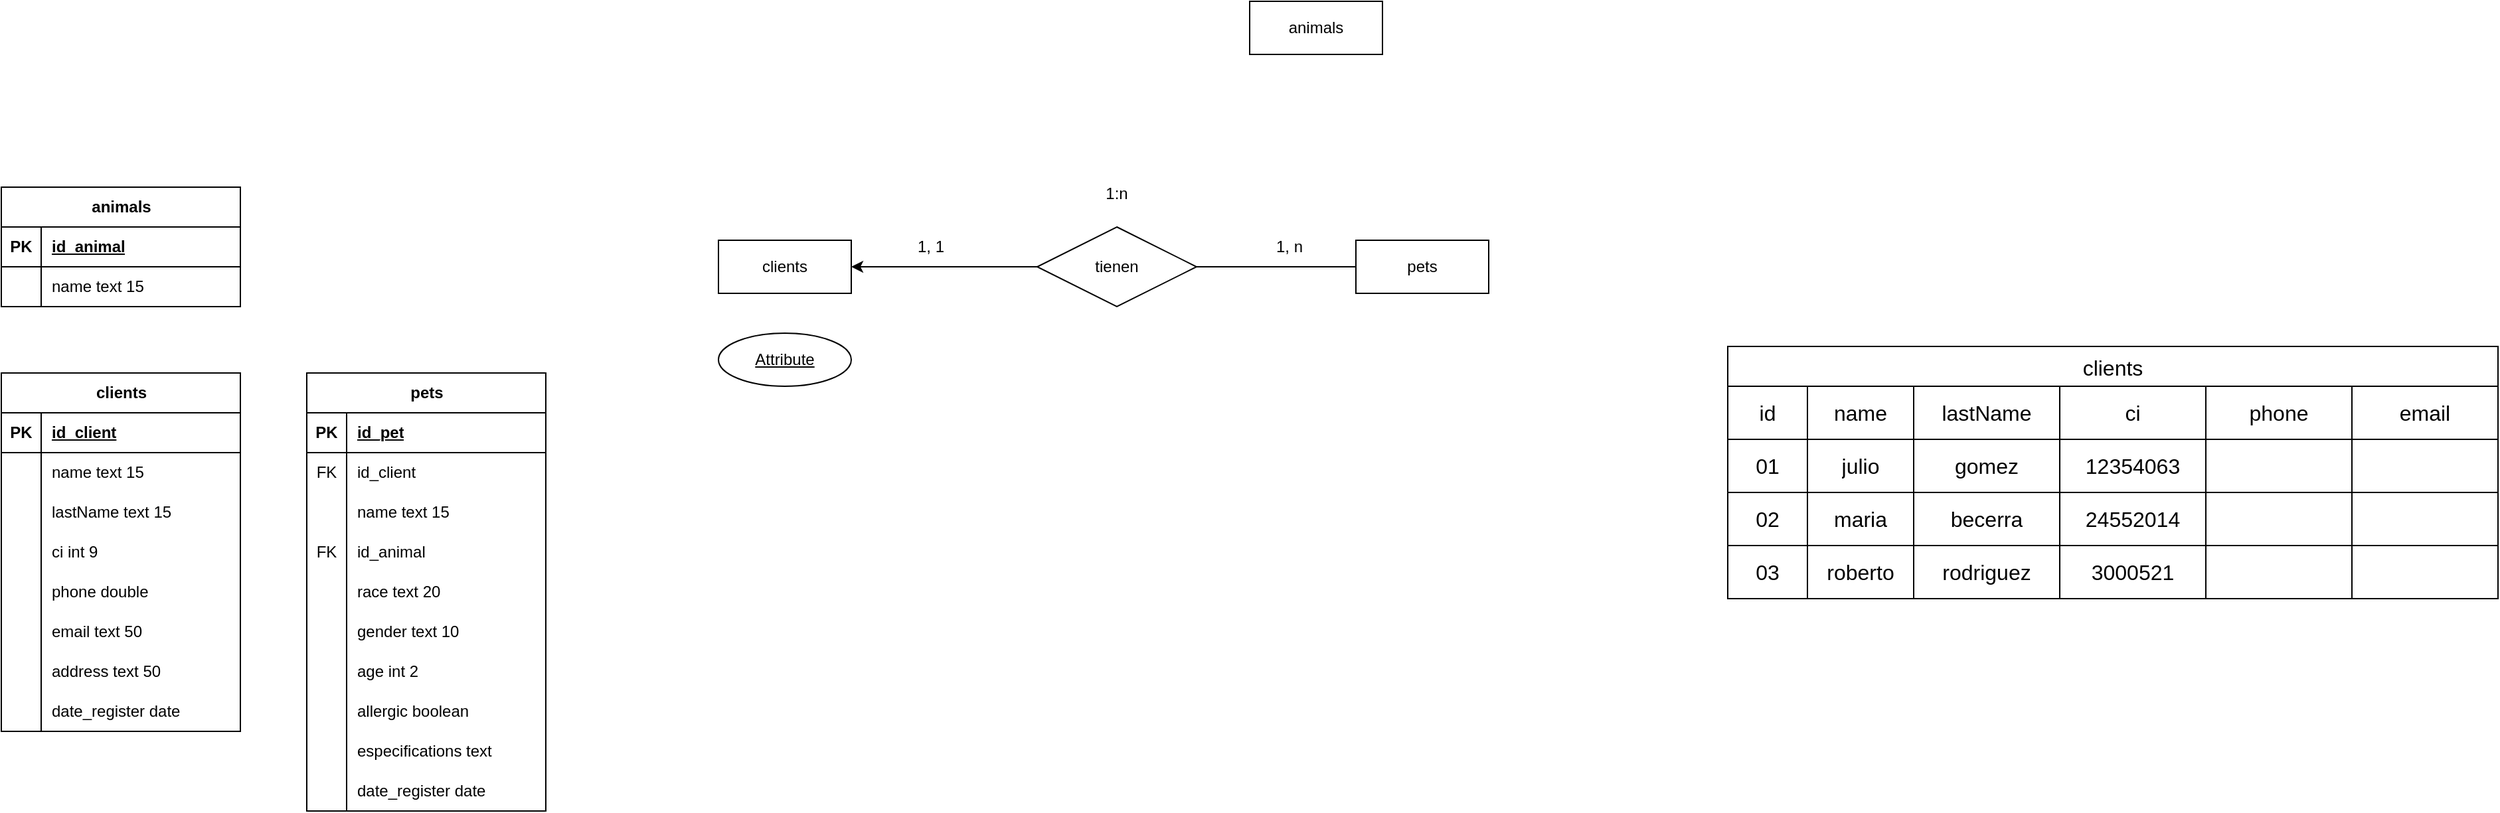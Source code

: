 <mxfile version="23.1.0" type="github">
  <diagram id="C5RBs43oDa-KdzZeNtuy" name="Page-1">
    <mxGraphModel dx="718" dy="380" grid="1" gridSize="10" guides="1" tooltips="1" connect="1" arrows="1" fold="1" page="1" pageScale="1" pageWidth="827" pageHeight="1169" math="0" shadow="0">
      <root>
        <mxCell id="WIyWlLk6GJQsqaUBKTNV-0" />
        <mxCell id="WIyWlLk6GJQsqaUBKTNV-1" parent="WIyWlLk6GJQsqaUBKTNV-0" />
        <mxCell id="Xl_hJQrpA6SD4v0uO2YM-14" value="clients" style="shape=table;startSize=30;container=1;collapsible=1;childLayout=tableLayout;fixedRows=1;rowLines=0;fontStyle=1;align=center;resizeLast=1;html=1;" parent="WIyWlLk6GJQsqaUBKTNV-1" vertex="1">
          <mxGeometry x="140" y="380" width="180" height="270" as="geometry" />
        </mxCell>
        <mxCell id="Xl_hJQrpA6SD4v0uO2YM-15" value="" style="shape=tableRow;horizontal=0;startSize=0;swimlaneHead=0;swimlaneBody=0;fillColor=none;collapsible=0;dropTarget=0;points=[[0,0.5],[1,0.5]];portConstraint=eastwest;top=0;left=0;right=0;bottom=1;" parent="Xl_hJQrpA6SD4v0uO2YM-14" vertex="1">
          <mxGeometry y="30" width="180" height="30" as="geometry" />
        </mxCell>
        <mxCell id="Xl_hJQrpA6SD4v0uO2YM-16" value="PK" style="shape=partialRectangle;connectable=0;fillColor=none;top=0;left=0;bottom=0;right=0;fontStyle=1;overflow=hidden;whiteSpace=wrap;html=1;" parent="Xl_hJQrpA6SD4v0uO2YM-15" vertex="1">
          <mxGeometry width="30" height="30" as="geometry">
            <mxRectangle width="30" height="30" as="alternateBounds" />
          </mxGeometry>
        </mxCell>
        <mxCell id="Xl_hJQrpA6SD4v0uO2YM-17" value="id_client" style="shape=partialRectangle;connectable=0;fillColor=none;top=0;left=0;bottom=0;right=0;align=left;spacingLeft=6;fontStyle=5;overflow=hidden;whiteSpace=wrap;html=1;" parent="Xl_hJQrpA6SD4v0uO2YM-15" vertex="1">
          <mxGeometry x="30" width="150" height="30" as="geometry">
            <mxRectangle width="150" height="30" as="alternateBounds" />
          </mxGeometry>
        </mxCell>
        <mxCell id="Xl_hJQrpA6SD4v0uO2YM-18" value="" style="shape=tableRow;horizontal=0;startSize=0;swimlaneHead=0;swimlaneBody=0;fillColor=none;collapsible=0;dropTarget=0;points=[[0,0.5],[1,0.5]];portConstraint=eastwest;top=0;left=0;right=0;bottom=0;" parent="Xl_hJQrpA6SD4v0uO2YM-14" vertex="1">
          <mxGeometry y="60" width="180" height="30" as="geometry" />
        </mxCell>
        <mxCell id="Xl_hJQrpA6SD4v0uO2YM-19" value="" style="shape=partialRectangle;connectable=0;fillColor=none;top=0;left=0;bottom=0;right=0;editable=1;overflow=hidden;whiteSpace=wrap;html=1;" parent="Xl_hJQrpA6SD4v0uO2YM-18" vertex="1">
          <mxGeometry width="30" height="30" as="geometry">
            <mxRectangle width="30" height="30" as="alternateBounds" />
          </mxGeometry>
        </mxCell>
        <mxCell id="Xl_hJQrpA6SD4v0uO2YM-20" value="name text 15" style="shape=partialRectangle;connectable=0;fillColor=none;top=0;left=0;bottom=0;right=0;align=left;spacingLeft=6;overflow=hidden;whiteSpace=wrap;html=1;" parent="Xl_hJQrpA6SD4v0uO2YM-18" vertex="1">
          <mxGeometry x="30" width="150" height="30" as="geometry">
            <mxRectangle width="150" height="30" as="alternateBounds" />
          </mxGeometry>
        </mxCell>
        <mxCell id="Xl_hJQrpA6SD4v0uO2YM-21" value="" style="shape=tableRow;horizontal=0;startSize=0;swimlaneHead=0;swimlaneBody=0;fillColor=none;collapsible=0;dropTarget=0;points=[[0,0.5],[1,0.5]];portConstraint=eastwest;top=0;left=0;right=0;bottom=0;" parent="Xl_hJQrpA6SD4v0uO2YM-14" vertex="1">
          <mxGeometry y="90" width="180" height="30" as="geometry" />
        </mxCell>
        <mxCell id="Xl_hJQrpA6SD4v0uO2YM-22" value="" style="shape=partialRectangle;connectable=0;fillColor=none;top=0;left=0;bottom=0;right=0;editable=1;overflow=hidden;whiteSpace=wrap;html=1;" parent="Xl_hJQrpA6SD4v0uO2YM-21" vertex="1">
          <mxGeometry width="30" height="30" as="geometry">
            <mxRectangle width="30" height="30" as="alternateBounds" />
          </mxGeometry>
        </mxCell>
        <mxCell id="Xl_hJQrpA6SD4v0uO2YM-23" value="lastName text 15" style="shape=partialRectangle;connectable=0;fillColor=none;top=0;left=0;bottom=0;right=0;align=left;spacingLeft=6;overflow=hidden;whiteSpace=wrap;html=1;" parent="Xl_hJQrpA6SD4v0uO2YM-21" vertex="1">
          <mxGeometry x="30" width="150" height="30" as="geometry">
            <mxRectangle width="150" height="30" as="alternateBounds" />
          </mxGeometry>
        </mxCell>
        <mxCell id="Xl_hJQrpA6SD4v0uO2YM-24" value="" style="shape=tableRow;horizontal=0;startSize=0;swimlaneHead=0;swimlaneBody=0;fillColor=none;collapsible=0;dropTarget=0;points=[[0,0.5],[1,0.5]];portConstraint=eastwest;top=0;left=0;right=0;bottom=0;" parent="Xl_hJQrpA6SD4v0uO2YM-14" vertex="1">
          <mxGeometry y="120" width="180" height="30" as="geometry" />
        </mxCell>
        <mxCell id="Xl_hJQrpA6SD4v0uO2YM-25" value="" style="shape=partialRectangle;connectable=0;fillColor=none;top=0;left=0;bottom=0;right=0;editable=1;overflow=hidden;whiteSpace=wrap;html=1;" parent="Xl_hJQrpA6SD4v0uO2YM-24" vertex="1">
          <mxGeometry width="30" height="30" as="geometry">
            <mxRectangle width="30" height="30" as="alternateBounds" />
          </mxGeometry>
        </mxCell>
        <mxCell id="Xl_hJQrpA6SD4v0uO2YM-26" value="ci int 9" style="shape=partialRectangle;connectable=0;fillColor=none;top=0;left=0;bottom=0;right=0;align=left;spacingLeft=6;overflow=hidden;whiteSpace=wrap;html=1;" parent="Xl_hJQrpA6SD4v0uO2YM-24" vertex="1">
          <mxGeometry x="30" width="150" height="30" as="geometry">
            <mxRectangle width="150" height="30" as="alternateBounds" />
          </mxGeometry>
        </mxCell>
        <mxCell id="Xl_hJQrpA6SD4v0uO2YM-27" style="shape=tableRow;horizontal=0;startSize=0;swimlaneHead=0;swimlaneBody=0;fillColor=none;collapsible=0;dropTarget=0;points=[[0,0.5],[1,0.5]];portConstraint=eastwest;top=0;left=0;right=0;bottom=0;" parent="Xl_hJQrpA6SD4v0uO2YM-14" vertex="1">
          <mxGeometry y="150" width="180" height="30" as="geometry" />
        </mxCell>
        <mxCell id="Xl_hJQrpA6SD4v0uO2YM-28" style="shape=partialRectangle;connectable=0;fillColor=none;top=0;left=0;bottom=0;right=0;editable=1;overflow=hidden;whiteSpace=wrap;html=1;" parent="Xl_hJQrpA6SD4v0uO2YM-27" vertex="1">
          <mxGeometry width="30" height="30" as="geometry">
            <mxRectangle width="30" height="30" as="alternateBounds" />
          </mxGeometry>
        </mxCell>
        <mxCell id="Xl_hJQrpA6SD4v0uO2YM-29" value="phone double" style="shape=partialRectangle;connectable=0;fillColor=none;top=0;left=0;bottom=0;right=0;align=left;spacingLeft=6;overflow=hidden;whiteSpace=wrap;html=1;" parent="Xl_hJQrpA6SD4v0uO2YM-27" vertex="1">
          <mxGeometry x="30" width="150" height="30" as="geometry">
            <mxRectangle width="150" height="30" as="alternateBounds" />
          </mxGeometry>
        </mxCell>
        <mxCell id="Xl_hJQrpA6SD4v0uO2YM-30" style="shape=tableRow;horizontal=0;startSize=0;swimlaneHead=0;swimlaneBody=0;fillColor=none;collapsible=0;dropTarget=0;points=[[0,0.5],[1,0.5]];portConstraint=eastwest;top=0;left=0;right=0;bottom=0;" parent="Xl_hJQrpA6SD4v0uO2YM-14" vertex="1">
          <mxGeometry y="180" width="180" height="30" as="geometry" />
        </mxCell>
        <mxCell id="Xl_hJQrpA6SD4v0uO2YM-31" style="shape=partialRectangle;connectable=0;fillColor=none;top=0;left=0;bottom=0;right=0;editable=1;overflow=hidden;whiteSpace=wrap;html=1;" parent="Xl_hJQrpA6SD4v0uO2YM-30" vertex="1">
          <mxGeometry width="30" height="30" as="geometry">
            <mxRectangle width="30" height="30" as="alternateBounds" />
          </mxGeometry>
        </mxCell>
        <mxCell id="Xl_hJQrpA6SD4v0uO2YM-32" value="email text 50" style="shape=partialRectangle;connectable=0;fillColor=none;top=0;left=0;bottom=0;right=0;align=left;spacingLeft=6;overflow=hidden;whiteSpace=wrap;html=1;" parent="Xl_hJQrpA6SD4v0uO2YM-30" vertex="1">
          <mxGeometry x="30" width="150" height="30" as="geometry">
            <mxRectangle width="150" height="30" as="alternateBounds" />
          </mxGeometry>
        </mxCell>
        <mxCell id="Xl_hJQrpA6SD4v0uO2YM-33" style="shape=tableRow;horizontal=0;startSize=0;swimlaneHead=0;swimlaneBody=0;fillColor=none;collapsible=0;dropTarget=0;points=[[0,0.5],[1,0.5]];portConstraint=eastwest;top=0;left=0;right=0;bottom=0;" parent="Xl_hJQrpA6SD4v0uO2YM-14" vertex="1">
          <mxGeometry y="210" width="180" height="30" as="geometry" />
        </mxCell>
        <mxCell id="Xl_hJQrpA6SD4v0uO2YM-34" style="shape=partialRectangle;connectable=0;fillColor=none;top=0;left=0;bottom=0;right=0;editable=1;overflow=hidden;whiteSpace=wrap;html=1;" parent="Xl_hJQrpA6SD4v0uO2YM-33" vertex="1">
          <mxGeometry width="30" height="30" as="geometry">
            <mxRectangle width="30" height="30" as="alternateBounds" />
          </mxGeometry>
        </mxCell>
        <mxCell id="Xl_hJQrpA6SD4v0uO2YM-35" value="address text 50" style="shape=partialRectangle;connectable=0;fillColor=none;top=0;left=0;bottom=0;right=0;align=left;spacingLeft=6;overflow=hidden;whiteSpace=wrap;html=1;" parent="Xl_hJQrpA6SD4v0uO2YM-33" vertex="1">
          <mxGeometry x="30" width="150" height="30" as="geometry">
            <mxRectangle width="150" height="30" as="alternateBounds" />
          </mxGeometry>
        </mxCell>
        <mxCell id="Xl_hJQrpA6SD4v0uO2YM-36" style="shape=tableRow;horizontal=0;startSize=0;swimlaneHead=0;swimlaneBody=0;fillColor=none;collapsible=0;dropTarget=0;points=[[0,0.5],[1,0.5]];portConstraint=eastwest;top=0;left=0;right=0;bottom=0;" parent="Xl_hJQrpA6SD4v0uO2YM-14" vertex="1">
          <mxGeometry y="240" width="180" height="30" as="geometry" />
        </mxCell>
        <mxCell id="Xl_hJQrpA6SD4v0uO2YM-37" style="shape=partialRectangle;connectable=0;fillColor=none;top=0;left=0;bottom=0;right=0;editable=1;overflow=hidden;whiteSpace=wrap;html=1;" parent="Xl_hJQrpA6SD4v0uO2YM-36" vertex="1">
          <mxGeometry width="30" height="30" as="geometry">
            <mxRectangle width="30" height="30" as="alternateBounds" />
          </mxGeometry>
        </mxCell>
        <mxCell id="Xl_hJQrpA6SD4v0uO2YM-38" value="date_register date" style="shape=partialRectangle;connectable=0;fillColor=none;top=0;left=0;bottom=0;right=0;align=left;spacingLeft=6;overflow=hidden;whiteSpace=wrap;html=1;" parent="Xl_hJQrpA6SD4v0uO2YM-36" vertex="1">
          <mxGeometry x="30" width="150" height="30" as="geometry">
            <mxRectangle width="150" height="30" as="alternateBounds" />
          </mxGeometry>
        </mxCell>
        <mxCell id="Xl_hJQrpA6SD4v0uO2YM-39" value="pets" style="shape=table;startSize=30;container=1;collapsible=1;childLayout=tableLayout;fixedRows=1;rowLines=0;fontStyle=1;align=center;resizeLast=1;html=1;" parent="WIyWlLk6GJQsqaUBKTNV-1" vertex="1">
          <mxGeometry x="370" y="380" width="180" height="330" as="geometry" />
        </mxCell>
        <mxCell id="Xl_hJQrpA6SD4v0uO2YM-40" value="" style="shape=tableRow;horizontal=0;startSize=0;swimlaneHead=0;swimlaneBody=0;fillColor=none;collapsible=0;dropTarget=0;points=[[0,0.5],[1,0.5]];portConstraint=eastwest;top=0;left=0;right=0;bottom=1;" parent="Xl_hJQrpA6SD4v0uO2YM-39" vertex="1">
          <mxGeometry y="30" width="180" height="30" as="geometry" />
        </mxCell>
        <mxCell id="Xl_hJQrpA6SD4v0uO2YM-41" value="PK" style="shape=partialRectangle;connectable=0;fillColor=none;top=0;left=0;bottom=0;right=0;fontStyle=1;overflow=hidden;whiteSpace=wrap;html=1;" parent="Xl_hJQrpA6SD4v0uO2YM-40" vertex="1">
          <mxGeometry width="30" height="30" as="geometry">
            <mxRectangle width="30" height="30" as="alternateBounds" />
          </mxGeometry>
        </mxCell>
        <mxCell id="Xl_hJQrpA6SD4v0uO2YM-42" value="id_pet" style="shape=partialRectangle;connectable=0;fillColor=none;top=0;left=0;bottom=0;right=0;align=left;spacingLeft=6;fontStyle=5;overflow=hidden;whiteSpace=wrap;html=1;" parent="Xl_hJQrpA6SD4v0uO2YM-40" vertex="1">
          <mxGeometry x="30" width="150" height="30" as="geometry">
            <mxRectangle width="150" height="30" as="alternateBounds" />
          </mxGeometry>
        </mxCell>
        <mxCell id="Xl_hJQrpA6SD4v0uO2YM-43" value="" style="shape=tableRow;horizontal=0;startSize=0;swimlaneHead=0;swimlaneBody=0;fillColor=none;collapsible=0;dropTarget=0;points=[[0,0.5],[1,0.5]];portConstraint=eastwest;top=0;left=0;right=0;bottom=0;" parent="Xl_hJQrpA6SD4v0uO2YM-39" vertex="1">
          <mxGeometry y="60" width="180" height="30" as="geometry" />
        </mxCell>
        <mxCell id="Xl_hJQrpA6SD4v0uO2YM-44" value="FK" style="shape=partialRectangle;connectable=0;fillColor=none;top=0;left=0;bottom=0;right=0;editable=1;overflow=hidden;whiteSpace=wrap;html=1;" parent="Xl_hJQrpA6SD4v0uO2YM-43" vertex="1">
          <mxGeometry width="30" height="30" as="geometry">
            <mxRectangle width="30" height="30" as="alternateBounds" />
          </mxGeometry>
        </mxCell>
        <mxCell id="Xl_hJQrpA6SD4v0uO2YM-45" value="id_client" style="shape=partialRectangle;connectable=0;fillColor=none;top=0;left=0;bottom=0;right=0;align=left;spacingLeft=6;overflow=hidden;whiteSpace=wrap;html=1;" parent="Xl_hJQrpA6SD4v0uO2YM-43" vertex="1">
          <mxGeometry x="30" width="150" height="30" as="geometry">
            <mxRectangle width="150" height="30" as="alternateBounds" />
          </mxGeometry>
        </mxCell>
        <mxCell id="Xl_hJQrpA6SD4v0uO2YM-46" value="" style="shape=tableRow;horizontal=0;startSize=0;swimlaneHead=0;swimlaneBody=0;fillColor=none;collapsible=0;dropTarget=0;points=[[0,0.5],[1,0.5]];portConstraint=eastwest;top=0;left=0;right=0;bottom=0;" parent="Xl_hJQrpA6SD4v0uO2YM-39" vertex="1">
          <mxGeometry y="90" width="180" height="30" as="geometry" />
        </mxCell>
        <mxCell id="Xl_hJQrpA6SD4v0uO2YM-47" value="" style="shape=partialRectangle;connectable=0;fillColor=none;top=0;left=0;bottom=0;right=0;editable=1;overflow=hidden;whiteSpace=wrap;html=1;" parent="Xl_hJQrpA6SD4v0uO2YM-46" vertex="1">
          <mxGeometry width="30" height="30" as="geometry">
            <mxRectangle width="30" height="30" as="alternateBounds" />
          </mxGeometry>
        </mxCell>
        <mxCell id="Xl_hJQrpA6SD4v0uO2YM-48" value="name text 15" style="shape=partialRectangle;connectable=0;fillColor=none;top=0;left=0;bottom=0;right=0;align=left;spacingLeft=6;overflow=hidden;whiteSpace=wrap;html=1;" parent="Xl_hJQrpA6SD4v0uO2YM-46" vertex="1">
          <mxGeometry x="30" width="150" height="30" as="geometry">
            <mxRectangle width="150" height="30" as="alternateBounds" />
          </mxGeometry>
        </mxCell>
        <mxCell id="Xl_hJQrpA6SD4v0uO2YM-49" value="" style="shape=tableRow;horizontal=0;startSize=0;swimlaneHead=0;swimlaneBody=0;fillColor=none;collapsible=0;dropTarget=0;points=[[0,0.5],[1,0.5]];portConstraint=eastwest;top=0;left=0;right=0;bottom=0;" parent="Xl_hJQrpA6SD4v0uO2YM-39" vertex="1">
          <mxGeometry y="120" width="180" height="30" as="geometry" />
        </mxCell>
        <mxCell id="Xl_hJQrpA6SD4v0uO2YM-50" value="FK" style="shape=partialRectangle;connectable=0;fillColor=none;top=0;left=0;bottom=0;right=0;editable=1;overflow=hidden;whiteSpace=wrap;html=1;" parent="Xl_hJQrpA6SD4v0uO2YM-49" vertex="1">
          <mxGeometry width="30" height="30" as="geometry">
            <mxRectangle width="30" height="30" as="alternateBounds" />
          </mxGeometry>
        </mxCell>
        <mxCell id="Xl_hJQrpA6SD4v0uO2YM-51" value="id_animal&amp;nbsp;" style="shape=partialRectangle;connectable=0;fillColor=none;top=0;left=0;bottom=0;right=0;align=left;spacingLeft=6;overflow=hidden;whiteSpace=wrap;html=1;" parent="Xl_hJQrpA6SD4v0uO2YM-49" vertex="1">
          <mxGeometry x="30" width="150" height="30" as="geometry">
            <mxRectangle width="150" height="30" as="alternateBounds" />
          </mxGeometry>
        </mxCell>
        <mxCell id="Xl_hJQrpA6SD4v0uO2YM-52" style="shape=tableRow;horizontal=0;startSize=0;swimlaneHead=0;swimlaneBody=0;fillColor=none;collapsible=0;dropTarget=0;points=[[0,0.5],[1,0.5]];portConstraint=eastwest;top=0;left=0;right=0;bottom=0;" parent="Xl_hJQrpA6SD4v0uO2YM-39" vertex="1">
          <mxGeometry y="150" width="180" height="30" as="geometry" />
        </mxCell>
        <mxCell id="Xl_hJQrpA6SD4v0uO2YM-53" style="shape=partialRectangle;connectable=0;fillColor=none;top=0;left=0;bottom=0;right=0;editable=1;overflow=hidden;whiteSpace=wrap;html=1;" parent="Xl_hJQrpA6SD4v0uO2YM-52" vertex="1">
          <mxGeometry width="30" height="30" as="geometry">
            <mxRectangle width="30" height="30" as="alternateBounds" />
          </mxGeometry>
        </mxCell>
        <mxCell id="Xl_hJQrpA6SD4v0uO2YM-54" value="race text 20" style="shape=partialRectangle;connectable=0;fillColor=none;top=0;left=0;bottom=0;right=0;align=left;spacingLeft=6;overflow=hidden;whiteSpace=wrap;html=1;" parent="Xl_hJQrpA6SD4v0uO2YM-52" vertex="1">
          <mxGeometry x="30" width="150" height="30" as="geometry">
            <mxRectangle width="150" height="30" as="alternateBounds" />
          </mxGeometry>
        </mxCell>
        <mxCell id="Xl_hJQrpA6SD4v0uO2YM-55" style="shape=tableRow;horizontal=0;startSize=0;swimlaneHead=0;swimlaneBody=0;fillColor=none;collapsible=0;dropTarget=0;points=[[0,0.5],[1,0.5]];portConstraint=eastwest;top=0;left=0;right=0;bottom=0;" parent="Xl_hJQrpA6SD4v0uO2YM-39" vertex="1">
          <mxGeometry y="180" width="180" height="30" as="geometry" />
        </mxCell>
        <mxCell id="Xl_hJQrpA6SD4v0uO2YM-56" style="shape=partialRectangle;connectable=0;fillColor=none;top=0;left=0;bottom=0;right=0;editable=1;overflow=hidden;whiteSpace=wrap;html=1;" parent="Xl_hJQrpA6SD4v0uO2YM-55" vertex="1">
          <mxGeometry width="30" height="30" as="geometry">
            <mxRectangle width="30" height="30" as="alternateBounds" />
          </mxGeometry>
        </mxCell>
        <mxCell id="Xl_hJQrpA6SD4v0uO2YM-57" value="gender text 10" style="shape=partialRectangle;connectable=0;fillColor=none;top=0;left=0;bottom=0;right=0;align=left;spacingLeft=6;overflow=hidden;whiteSpace=wrap;html=1;" parent="Xl_hJQrpA6SD4v0uO2YM-55" vertex="1">
          <mxGeometry x="30" width="150" height="30" as="geometry">
            <mxRectangle width="150" height="30" as="alternateBounds" />
          </mxGeometry>
        </mxCell>
        <mxCell id="Xl_hJQrpA6SD4v0uO2YM-58" style="shape=tableRow;horizontal=0;startSize=0;swimlaneHead=0;swimlaneBody=0;fillColor=none;collapsible=0;dropTarget=0;points=[[0,0.5],[1,0.5]];portConstraint=eastwest;top=0;left=0;right=0;bottom=0;" parent="Xl_hJQrpA6SD4v0uO2YM-39" vertex="1">
          <mxGeometry y="210" width="180" height="30" as="geometry" />
        </mxCell>
        <mxCell id="Xl_hJQrpA6SD4v0uO2YM-59" style="shape=partialRectangle;connectable=0;fillColor=none;top=0;left=0;bottom=0;right=0;editable=1;overflow=hidden;whiteSpace=wrap;html=1;" parent="Xl_hJQrpA6SD4v0uO2YM-58" vertex="1">
          <mxGeometry width="30" height="30" as="geometry">
            <mxRectangle width="30" height="30" as="alternateBounds" />
          </mxGeometry>
        </mxCell>
        <mxCell id="Xl_hJQrpA6SD4v0uO2YM-60" value="age int 2" style="shape=partialRectangle;connectable=0;fillColor=none;top=0;left=0;bottom=0;right=0;align=left;spacingLeft=6;overflow=hidden;whiteSpace=wrap;html=1;" parent="Xl_hJQrpA6SD4v0uO2YM-58" vertex="1">
          <mxGeometry x="30" width="150" height="30" as="geometry">
            <mxRectangle width="150" height="30" as="alternateBounds" />
          </mxGeometry>
        </mxCell>
        <mxCell id="Xl_hJQrpA6SD4v0uO2YM-64" style="shape=tableRow;horizontal=0;startSize=0;swimlaneHead=0;swimlaneBody=0;fillColor=none;collapsible=0;dropTarget=0;points=[[0,0.5],[1,0.5]];portConstraint=eastwest;top=0;left=0;right=0;bottom=0;" parent="Xl_hJQrpA6SD4v0uO2YM-39" vertex="1">
          <mxGeometry y="240" width="180" height="30" as="geometry" />
        </mxCell>
        <mxCell id="Xl_hJQrpA6SD4v0uO2YM-65" style="shape=partialRectangle;connectable=0;fillColor=none;top=0;left=0;bottom=0;right=0;editable=1;overflow=hidden;whiteSpace=wrap;html=1;" parent="Xl_hJQrpA6SD4v0uO2YM-64" vertex="1">
          <mxGeometry width="30" height="30" as="geometry">
            <mxRectangle width="30" height="30" as="alternateBounds" />
          </mxGeometry>
        </mxCell>
        <mxCell id="Xl_hJQrpA6SD4v0uO2YM-66" value="allergic boolean" style="shape=partialRectangle;connectable=0;fillColor=none;top=0;left=0;bottom=0;right=0;align=left;spacingLeft=6;overflow=hidden;whiteSpace=wrap;html=1;" parent="Xl_hJQrpA6SD4v0uO2YM-64" vertex="1">
          <mxGeometry x="30" width="150" height="30" as="geometry">
            <mxRectangle width="150" height="30" as="alternateBounds" />
          </mxGeometry>
        </mxCell>
        <mxCell id="Xl_hJQrpA6SD4v0uO2YM-67" style="shape=tableRow;horizontal=0;startSize=0;swimlaneHead=0;swimlaneBody=0;fillColor=none;collapsible=0;dropTarget=0;points=[[0,0.5],[1,0.5]];portConstraint=eastwest;top=0;left=0;right=0;bottom=0;" parent="Xl_hJQrpA6SD4v0uO2YM-39" vertex="1">
          <mxGeometry y="270" width="180" height="30" as="geometry" />
        </mxCell>
        <mxCell id="Xl_hJQrpA6SD4v0uO2YM-68" style="shape=partialRectangle;connectable=0;fillColor=none;top=0;left=0;bottom=0;right=0;editable=1;overflow=hidden;whiteSpace=wrap;html=1;" parent="Xl_hJQrpA6SD4v0uO2YM-67" vertex="1">
          <mxGeometry width="30" height="30" as="geometry">
            <mxRectangle width="30" height="30" as="alternateBounds" />
          </mxGeometry>
        </mxCell>
        <mxCell id="Xl_hJQrpA6SD4v0uO2YM-69" value="especifications text&amp;nbsp;" style="shape=partialRectangle;connectable=0;fillColor=none;top=0;left=0;bottom=0;right=0;align=left;spacingLeft=6;overflow=hidden;whiteSpace=wrap;html=1;" parent="Xl_hJQrpA6SD4v0uO2YM-67" vertex="1">
          <mxGeometry x="30" width="150" height="30" as="geometry">
            <mxRectangle width="150" height="30" as="alternateBounds" />
          </mxGeometry>
        </mxCell>
        <mxCell id="Xl_hJQrpA6SD4v0uO2YM-61" style="shape=tableRow;horizontal=0;startSize=0;swimlaneHead=0;swimlaneBody=0;fillColor=none;collapsible=0;dropTarget=0;points=[[0,0.5],[1,0.5]];portConstraint=eastwest;top=0;left=0;right=0;bottom=0;" parent="Xl_hJQrpA6SD4v0uO2YM-39" vertex="1">
          <mxGeometry y="300" width="180" height="30" as="geometry" />
        </mxCell>
        <mxCell id="Xl_hJQrpA6SD4v0uO2YM-62" style="shape=partialRectangle;connectable=0;fillColor=none;top=0;left=0;bottom=0;right=0;editable=1;overflow=hidden;whiteSpace=wrap;html=1;" parent="Xl_hJQrpA6SD4v0uO2YM-61" vertex="1">
          <mxGeometry width="30" height="30" as="geometry">
            <mxRectangle width="30" height="30" as="alternateBounds" />
          </mxGeometry>
        </mxCell>
        <mxCell id="Xl_hJQrpA6SD4v0uO2YM-63" value="date_register date" style="shape=partialRectangle;connectable=0;fillColor=none;top=0;left=0;bottom=0;right=0;align=left;spacingLeft=6;overflow=hidden;whiteSpace=wrap;html=1;" parent="Xl_hJQrpA6SD4v0uO2YM-61" vertex="1">
          <mxGeometry x="30" width="150" height="30" as="geometry">
            <mxRectangle width="150" height="30" as="alternateBounds" />
          </mxGeometry>
        </mxCell>
        <mxCell id="Xl_hJQrpA6SD4v0uO2YM-70" value="animals" style="shape=table;startSize=30;container=1;collapsible=1;childLayout=tableLayout;fixedRows=1;rowLines=0;fontStyle=1;align=center;resizeLast=1;html=1;" parent="WIyWlLk6GJQsqaUBKTNV-1" vertex="1">
          <mxGeometry x="140" y="240" width="180" height="90" as="geometry">
            <mxRectangle x="140" y="240" width="90" height="30" as="alternateBounds" />
          </mxGeometry>
        </mxCell>
        <mxCell id="Xl_hJQrpA6SD4v0uO2YM-71" value="" style="shape=tableRow;horizontal=0;startSize=0;swimlaneHead=0;swimlaneBody=0;fillColor=none;collapsible=0;dropTarget=0;points=[[0,0.5],[1,0.5]];portConstraint=eastwest;top=0;left=0;right=0;bottom=1;" parent="Xl_hJQrpA6SD4v0uO2YM-70" vertex="1">
          <mxGeometry y="30" width="180" height="30" as="geometry" />
        </mxCell>
        <mxCell id="Xl_hJQrpA6SD4v0uO2YM-72" value="PK" style="shape=partialRectangle;connectable=0;fillColor=none;top=0;left=0;bottom=0;right=0;fontStyle=1;overflow=hidden;whiteSpace=wrap;html=1;" parent="Xl_hJQrpA6SD4v0uO2YM-71" vertex="1">
          <mxGeometry width="30" height="30" as="geometry">
            <mxRectangle width="30" height="30" as="alternateBounds" />
          </mxGeometry>
        </mxCell>
        <mxCell id="Xl_hJQrpA6SD4v0uO2YM-73" value="id_animal" style="shape=partialRectangle;connectable=0;fillColor=none;top=0;left=0;bottom=0;right=0;align=left;spacingLeft=6;fontStyle=5;overflow=hidden;whiteSpace=wrap;html=1;" parent="Xl_hJQrpA6SD4v0uO2YM-71" vertex="1">
          <mxGeometry x="30" width="150" height="30" as="geometry">
            <mxRectangle width="150" height="30" as="alternateBounds" />
          </mxGeometry>
        </mxCell>
        <mxCell id="Xl_hJQrpA6SD4v0uO2YM-74" value="" style="shape=tableRow;horizontal=0;startSize=0;swimlaneHead=0;swimlaneBody=0;fillColor=none;collapsible=0;dropTarget=0;points=[[0,0.5],[1,0.5]];portConstraint=eastwest;top=0;left=0;right=0;bottom=0;" parent="Xl_hJQrpA6SD4v0uO2YM-70" vertex="1">
          <mxGeometry y="60" width="180" height="30" as="geometry" />
        </mxCell>
        <mxCell id="Xl_hJQrpA6SD4v0uO2YM-75" value="" style="shape=partialRectangle;connectable=0;fillColor=none;top=0;left=0;bottom=0;right=0;editable=1;overflow=hidden;whiteSpace=wrap;html=1;" parent="Xl_hJQrpA6SD4v0uO2YM-74" vertex="1">
          <mxGeometry width="30" height="30" as="geometry">
            <mxRectangle width="30" height="30" as="alternateBounds" />
          </mxGeometry>
        </mxCell>
        <mxCell id="Xl_hJQrpA6SD4v0uO2YM-76" value="name text 15" style="shape=partialRectangle;connectable=0;fillColor=none;top=0;left=0;bottom=0;right=0;align=left;spacingLeft=6;overflow=hidden;whiteSpace=wrap;html=1;" parent="Xl_hJQrpA6SD4v0uO2YM-74" vertex="1">
          <mxGeometry x="30" width="150" height="30" as="geometry">
            <mxRectangle width="150" height="30" as="alternateBounds" />
          </mxGeometry>
        </mxCell>
        <mxCell id="Xl_hJQrpA6SD4v0uO2YM-100" style="edgeStyle=orthogonalEdgeStyle;rounded=0;orthogonalLoop=1;jettySize=auto;html=1;entryX=0;entryY=0.5;entryDx=0;entryDy=0;endArrow=none;endFill=0;startArrow=classic;startFill=1;" parent="WIyWlLk6GJQsqaUBKTNV-1" source="Xl_hJQrpA6SD4v0uO2YM-95" target="Xl_hJQrpA6SD4v0uO2YM-97" edge="1">
          <mxGeometry relative="1" as="geometry" />
        </mxCell>
        <mxCell id="Xl_hJQrpA6SD4v0uO2YM-95" value="clients" style="whiteSpace=wrap;html=1;align=center;" parent="WIyWlLk6GJQsqaUBKTNV-1" vertex="1">
          <mxGeometry x="680" y="280" width="100" height="40" as="geometry" />
        </mxCell>
        <mxCell id="Xl_hJQrpA6SD4v0uO2YM-96" value="pets" style="whiteSpace=wrap;html=1;align=center;" parent="WIyWlLk6GJQsqaUBKTNV-1" vertex="1">
          <mxGeometry x="1160" y="280" width="100" height="40" as="geometry" />
        </mxCell>
        <mxCell id="Xl_hJQrpA6SD4v0uO2YM-101" style="edgeStyle=orthogonalEdgeStyle;rounded=0;orthogonalLoop=1;jettySize=auto;html=1;entryX=0;entryY=0.5;entryDx=0;entryDy=0;endArrow=none;endFill=0;" parent="WIyWlLk6GJQsqaUBKTNV-1" source="Xl_hJQrpA6SD4v0uO2YM-97" target="Xl_hJQrpA6SD4v0uO2YM-96" edge="1">
          <mxGeometry relative="1" as="geometry" />
        </mxCell>
        <mxCell id="Xl_hJQrpA6SD4v0uO2YM-97" value="tienen" style="shape=rhombus;perimeter=rhombusPerimeter;whiteSpace=wrap;html=1;align=center;" parent="WIyWlLk6GJQsqaUBKTNV-1" vertex="1">
          <mxGeometry x="920" y="270" width="120" height="60" as="geometry" />
        </mxCell>
        <mxCell id="Xl_hJQrpA6SD4v0uO2YM-98" value="1, n" style="text;strokeColor=none;align=center;fillColor=none;html=1;verticalAlign=middle;whiteSpace=wrap;rounded=0;" parent="WIyWlLk6GJQsqaUBKTNV-1" vertex="1">
          <mxGeometry x="1080" y="270" width="60" height="30" as="geometry" />
        </mxCell>
        <mxCell id="Xl_hJQrpA6SD4v0uO2YM-99" value="1, 1" style="text;strokeColor=none;align=center;fillColor=none;html=1;verticalAlign=middle;whiteSpace=wrap;rounded=0;" parent="WIyWlLk6GJQsqaUBKTNV-1" vertex="1">
          <mxGeometry x="810" y="270" width="60" height="30" as="geometry" />
        </mxCell>
        <mxCell id="Xl_hJQrpA6SD4v0uO2YM-102" value="1:n" style="text;strokeColor=none;align=center;fillColor=none;html=1;verticalAlign=middle;whiteSpace=wrap;rounded=0;" parent="WIyWlLk6GJQsqaUBKTNV-1" vertex="1">
          <mxGeometry x="950" y="230" width="60" height="30" as="geometry" />
        </mxCell>
        <mxCell id="Xl_hJQrpA6SD4v0uO2YM-103" value="Attribute" style="ellipse;whiteSpace=wrap;html=1;align=center;fontStyle=4;" parent="WIyWlLk6GJQsqaUBKTNV-1" vertex="1">
          <mxGeometry x="680" y="350" width="100" height="40" as="geometry" />
        </mxCell>
        <mxCell id="Xl_hJQrpA6SD4v0uO2YM-104" value="animals" style="whiteSpace=wrap;html=1;align=center;" parent="WIyWlLk6GJQsqaUBKTNV-1" vertex="1">
          <mxGeometry x="1080" y="100" width="100" height="40" as="geometry" />
        </mxCell>
        <mxCell id="juPiVGbbksH4s3OrCOfp-0" value="clients" style="shape=table;startSize=30;container=1;collapsible=0;childLayout=tableLayout;strokeColor=default;fontSize=16;" parent="WIyWlLk6GJQsqaUBKTNV-1" vertex="1">
          <mxGeometry x="1440" y="360" width="580" height="190" as="geometry" />
        </mxCell>
        <mxCell id="juPiVGbbksH4s3OrCOfp-1" value="" style="shape=tableRow;horizontal=0;startSize=0;swimlaneHead=0;swimlaneBody=0;strokeColor=inherit;top=0;left=0;bottom=0;right=0;collapsible=0;dropTarget=0;fillColor=none;points=[[0,0.5],[1,0.5]];portConstraint=eastwest;fontSize=16;" parent="juPiVGbbksH4s3OrCOfp-0" vertex="1">
          <mxGeometry y="30" width="580" height="40" as="geometry" />
        </mxCell>
        <mxCell id="juPiVGbbksH4s3OrCOfp-2" value="id" style="shape=partialRectangle;html=1;whiteSpace=wrap;connectable=0;strokeColor=inherit;overflow=hidden;fillColor=none;top=0;left=0;bottom=0;right=0;pointerEvents=1;fontSize=16;" parent="juPiVGbbksH4s3OrCOfp-1" vertex="1">
          <mxGeometry width="60" height="40" as="geometry">
            <mxRectangle width="60" height="40" as="alternateBounds" />
          </mxGeometry>
        </mxCell>
        <mxCell id="juPiVGbbksH4s3OrCOfp-3" value="name" style="shape=partialRectangle;html=1;whiteSpace=wrap;connectable=0;strokeColor=inherit;overflow=hidden;fillColor=none;top=0;left=0;bottom=0;right=0;pointerEvents=1;fontSize=16;" parent="juPiVGbbksH4s3OrCOfp-1" vertex="1">
          <mxGeometry x="60" width="80" height="40" as="geometry">
            <mxRectangle width="80" height="40" as="alternateBounds" />
          </mxGeometry>
        </mxCell>
        <mxCell id="juPiVGbbksH4s3OrCOfp-4" value="lastName" style="shape=partialRectangle;html=1;whiteSpace=wrap;connectable=0;strokeColor=inherit;overflow=hidden;fillColor=none;top=0;left=0;bottom=0;right=0;pointerEvents=1;fontSize=16;" parent="juPiVGbbksH4s3OrCOfp-1" vertex="1">
          <mxGeometry x="140" width="110" height="40" as="geometry">
            <mxRectangle width="110" height="40" as="alternateBounds" />
          </mxGeometry>
        </mxCell>
        <mxCell id="NPSr7LDMEiGMz0I1Zfry-12" value="ci" style="shape=partialRectangle;html=1;whiteSpace=wrap;connectable=0;strokeColor=inherit;overflow=hidden;fillColor=none;top=0;left=0;bottom=0;right=0;pointerEvents=1;fontSize=16;" vertex="1" parent="juPiVGbbksH4s3OrCOfp-1">
          <mxGeometry x="250" width="110" height="40" as="geometry">
            <mxRectangle width="110" height="40" as="alternateBounds" />
          </mxGeometry>
        </mxCell>
        <mxCell id="NPSr7LDMEiGMz0I1Zfry-8" value="phone" style="shape=partialRectangle;html=1;whiteSpace=wrap;connectable=0;strokeColor=inherit;overflow=hidden;fillColor=none;top=0;left=0;bottom=0;right=0;pointerEvents=1;fontSize=16;" vertex="1" parent="juPiVGbbksH4s3OrCOfp-1">
          <mxGeometry x="360" width="110" height="40" as="geometry">
            <mxRectangle width="110" height="40" as="alternateBounds" />
          </mxGeometry>
        </mxCell>
        <mxCell id="NPSr7LDMEiGMz0I1Zfry-4" value="email" style="shape=partialRectangle;html=1;whiteSpace=wrap;connectable=0;strokeColor=inherit;overflow=hidden;fillColor=none;top=0;left=0;bottom=0;right=0;pointerEvents=1;fontSize=16;" vertex="1" parent="juPiVGbbksH4s3OrCOfp-1">
          <mxGeometry x="470" width="110" height="40" as="geometry">
            <mxRectangle width="110" height="40" as="alternateBounds" />
          </mxGeometry>
        </mxCell>
        <mxCell id="juPiVGbbksH4s3OrCOfp-5" value="" style="shape=tableRow;horizontal=0;startSize=0;swimlaneHead=0;swimlaneBody=0;strokeColor=inherit;top=0;left=0;bottom=0;right=0;collapsible=0;dropTarget=0;fillColor=none;points=[[0,0.5],[1,0.5]];portConstraint=eastwest;fontSize=16;" parent="juPiVGbbksH4s3OrCOfp-0" vertex="1">
          <mxGeometry y="70" width="580" height="40" as="geometry" />
        </mxCell>
        <mxCell id="juPiVGbbksH4s3OrCOfp-6" value="01" style="shape=partialRectangle;html=1;whiteSpace=wrap;connectable=0;strokeColor=inherit;overflow=hidden;fillColor=none;top=0;left=0;bottom=0;right=0;pointerEvents=1;fontSize=16;" parent="juPiVGbbksH4s3OrCOfp-5" vertex="1">
          <mxGeometry width="60" height="40" as="geometry">
            <mxRectangle width="60" height="40" as="alternateBounds" />
          </mxGeometry>
        </mxCell>
        <mxCell id="juPiVGbbksH4s3OrCOfp-7" value="julio" style="shape=partialRectangle;html=1;whiteSpace=wrap;connectable=0;strokeColor=inherit;overflow=hidden;fillColor=none;top=0;left=0;bottom=0;right=0;pointerEvents=1;fontSize=16;" parent="juPiVGbbksH4s3OrCOfp-5" vertex="1">
          <mxGeometry x="60" width="80" height="40" as="geometry">
            <mxRectangle width="80" height="40" as="alternateBounds" />
          </mxGeometry>
        </mxCell>
        <mxCell id="juPiVGbbksH4s3OrCOfp-8" value="gomez" style="shape=partialRectangle;html=1;whiteSpace=wrap;connectable=0;strokeColor=inherit;overflow=hidden;fillColor=none;top=0;left=0;bottom=0;right=0;pointerEvents=1;fontSize=16;" parent="juPiVGbbksH4s3OrCOfp-5" vertex="1">
          <mxGeometry x="140" width="110" height="40" as="geometry">
            <mxRectangle width="110" height="40" as="alternateBounds" />
          </mxGeometry>
        </mxCell>
        <mxCell id="NPSr7LDMEiGMz0I1Zfry-13" value="12354063" style="shape=partialRectangle;html=1;whiteSpace=wrap;connectable=0;strokeColor=inherit;overflow=hidden;fillColor=none;top=0;left=0;bottom=0;right=0;pointerEvents=1;fontSize=16;" vertex="1" parent="juPiVGbbksH4s3OrCOfp-5">
          <mxGeometry x="250" width="110" height="40" as="geometry">
            <mxRectangle width="110" height="40" as="alternateBounds" />
          </mxGeometry>
        </mxCell>
        <mxCell id="NPSr7LDMEiGMz0I1Zfry-9" style="shape=partialRectangle;html=1;whiteSpace=wrap;connectable=0;strokeColor=inherit;overflow=hidden;fillColor=none;top=0;left=0;bottom=0;right=0;pointerEvents=1;fontSize=16;" vertex="1" parent="juPiVGbbksH4s3OrCOfp-5">
          <mxGeometry x="360" width="110" height="40" as="geometry">
            <mxRectangle width="110" height="40" as="alternateBounds" />
          </mxGeometry>
        </mxCell>
        <mxCell id="NPSr7LDMEiGMz0I1Zfry-5" style="shape=partialRectangle;html=1;whiteSpace=wrap;connectable=0;strokeColor=inherit;overflow=hidden;fillColor=none;top=0;left=0;bottom=0;right=0;pointerEvents=1;fontSize=16;" vertex="1" parent="juPiVGbbksH4s3OrCOfp-5">
          <mxGeometry x="470" width="110" height="40" as="geometry">
            <mxRectangle width="110" height="40" as="alternateBounds" />
          </mxGeometry>
        </mxCell>
        <mxCell id="juPiVGbbksH4s3OrCOfp-9" value="" style="shape=tableRow;horizontal=0;startSize=0;swimlaneHead=0;swimlaneBody=0;strokeColor=inherit;top=0;left=0;bottom=0;right=0;collapsible=0;dropTarget=0;fillColor=none;points=[[0,0.5],[1,0.5]];portConstraint=eastwest;fontSize=16;" parent="juPiVGbbksH4s3OrCOfp-0" vertex="1">
          <mxGeometry y="110" width="580" height="40" as="geometry" />
        </mxCell>
        <mxCell id="juPiVGbbksH4s3OrCOfp-10" value="02" style="shape=partialRectangle;html=1;whiteSpace=wrap;connectable=0;strokeColor=inherit;overflow=hidden;fillColor=none;top=0;left=0;bottom=0;right=0;pointerEvents=1;fontSize=16;" parent="juPiVGbbksH4s3OrCOfp-9" vertex="1">
          <mxGeometry width="60" height="40" as="geometry">
            <mxRectangle width="60" height="40" as="alternateBounds" />
          </mxGeometry>
        </mxCell>
        <mxCell id="juPiVGbbksH4s3OrCOfp-11" value="maria" style="shape=partialRectangle;html=1;whiteSpace=wrap;connectable=0;strokeColor=inherit;overflow=hidden;fillColor=none;top=0;left=0;bottom=0;right=0;pointerEvents=1;fontSize=16;" parent="juPiVGbbksH4s3OrCOfp-9" vertex="1">
          <mxGeometry x="60" width="80" height="40" as="geometry">
            <mxRectangle width="80" height="40" as="alternateBounds" />
          </mxGeometry>
        </mxCell>
        <mxCell id="juPiVGbbksH4s3OrCOfp-12" value="becerra" style="shape=partialRectangle;html=1;whiteSpace=wrap;connectable=0;strokeColor=inherit;overflow=hidden;fillColor=none;top=0;left=0;bottom=0;right=0;pointerEvents=1;fontSize=16;" parent="juPiVGbbksH4s3OrCOfp-9" vertex="1">
          <mxGeometry x="140" width="110" height="40" as="geometry">
            <mxRectangle width="110" height="40" as="alternateBounds" />
          </mxGeometry>
        </mxCell>
        <mxCell id="NPSr7LDMEiGMz0I1Zfry-14" value="24552014" style="shape=partialRectangle;html=1;whiteSpace=wrap;connectable=0;strokeColor=inherit;overflow=hidden;fillColor=none;top=0;left=0;bottom=0;right=0;pointerEvents=1;fontSize=16;" vertex="1" parent="juPiVGbbksH4s3OrCOfp-9">
          <mxGeometry x="250" width="110" height="40" as="geometry">
            <mxRectangle width="110" height="40" as="alternateBounds" />
          </mxGeometry>
        </mxCell>
        <mxCell id="NPSr7LDMEiGMz0I1Zfry-10" style="shape=partialRectangle;html=1;whiteSpace=wrap;connectable=0;strokeColor=inherit;overflow=hidden;fillColor=none;top=0;left=0;bottom=0;right=0;pointerEvents=1;fontSize=16;" vertex="1" parent="juPiVGbbksH4s3OrCOfp-9">
          <mxGeometry x="360" width="110" height="40" as="geometry">
            <mxRectangle width="110" height="40" as="alternateBounds" />
          </mxGeometry>
        </mxCell>
        <mxCell id="NPSr7LDMEiGMz0I1Zfry-6" style="shape=partialRectangle;html=1;whiteSpace=wrap;connectable=0;strokeColor=inherit;overflow=hidden;fillColor=none;top=0;left=0;bottom=0;right=0;pointerEvents=1;fontSize=16;" vertex="1" parent="juPiVGbbksH4s3OrCOfp-9">
          <mxGeometry x="470" width="110" height="40" as="geometry">
            <mxRectangle width="110" height="40" as="alternateBounds" />
          </mxGeometry>
        </mxCell>
        <mxCell id="NPSr7LDMEiGMz0I1Zfry-0" style="shape=tableRow;horizontal=0;startSize=0;swimlaneHead=0;swimlaneBody=0;strokeColor=inherit;top=0;left=0;bottom=0;right=0;collapsible=0;dropTarget=0;fillColor=none;points=[[0,0.5],[1,0.5]];portConstraint=eastwest;fontSize=16;" vertex="1" parent="juPiVGbbksH4s3OrCOfp-0">
          <mxGeometry y="150" width="580" height="40" as="geometry" />
        </mxCell>
        <mxCell id="NPSr7LDMEiGMz0I1Zfry-1" value="03" style="shape=partialRectangle;html=1;whiteSpace=wrap;connectable=0;strokeColor=inherit;overflow=hidden;fillColor=none;top=0;left=0;bottom=0;right=0;pointerEvents=1;fontSize=16;" vertex="1" parent="NPSr7LDMEiGMz0I1Zfry-0">
          <mxGeometry width="60" height="40" as="geometry">
            <mxRectangle width="60" height="40" as="alternateBounds" />
          </mxGeometry>
        </mxCell>
        <mxCell id="NPSr7LDMEiGMz0I1Zfry-2" value="roberto" style="shape=partialRectangle;html=1;whiteSpace=wrap;connectable=0;strokeColor=inherit;overflow=hidden;fillColor=none;top=0;left=0;bottom=0;right=0;pointerEvents=1;fontSize=16;" vertex="1" parent="NPSr7LDMEiGMz0I1Zfry-0">
          <mxGeometry x="60" width="80" height="40" as="geometry">
            <mxRectangle width="80" height="40" as="alternateBounds" />
          </mxGeometry>
        </mxCell>
        <mxCell id="NPSr7LDMEiGMz0I1Zfry-3" value="rodriguez" style="shape=partialRectangle;html=1;whiteSpace=wrap;connectable=0;strokeColor=inherit;overflow=hidden;fillColor=none;top=0;left=0;bottom=0;right=0;pointerEvents=1;fontSize=16;" vertex="1" parent="NPSr7LDMEiGMz0I1Zfry-0">
          <mxGeometry x="140" width="110" height="40" as="geometry">
            <mxRectangle width="110" height="40" as="alternateBounds" />
          </mxGeometry>
        </mxCell>
        <mxCell id="NPSr7LDMEiGMz0I1Zfry-15" value="3000521" style="shape=partialRectangle;html=1;whiteSpace=wrap;connectable=0;strokeColor=inherit;overflow=hidden;fillColor=none;top=0;left=0;bottom=0;right=0;pointerEvents=1;fontSize=16;" vertex="1" parent="NPSr7LDMEiGMz0I1Zfry-0">
          <mxGeometry x="250" width="110" height="40" as="geometry">
            <mxRectangle width="110" height="40" as="alternateBounds" />
          </mxGeometry>
        </mxCell>
        <mxCell id="NPSr7LDMEiGMz0I1Zfry-11" style="shape=partialRectangle;html=1;whiteSpace=wrap;connectable=0;strokeColor=inherit;overflow=hidden;fillColor=none;top=0;left=0;bottom=0;right=0;pointerEvents=1;fontSize=16;" vertex="1" parent="NPSr7LDMEiGMz0I1Zfry-0">
          <mxGeometry x="360" width="110" height="40" as="geometry">
            <mxRectangle width="110" height="40" as="alternateBounds" />
          </mxGeometry>
        </mxCell>
        <mxCell id="NPSr7LDMEiGMz0I1Zfry-7" style="shape=partialRectangle;html=1;whiteSpace=wrap;connectable=0;strokeColor=inherit;overflow=hidden;fillColor=none;top=0;left=0;bottom=0;right=0;pointerEvents=1;fontSize=16;" vertex="1" parent="NPSr7LDMEiGMz0I1Zfry-0">
          <mxGeometry x="470" width="110" height="40" as="geometry">
            <mxRectangle width="110" height="40" as="alternateBounds" />
          </mxGeometry>
        </mxCell>
      </root>
    </mxGraphModel>
  </diagram>
</mxfile>
